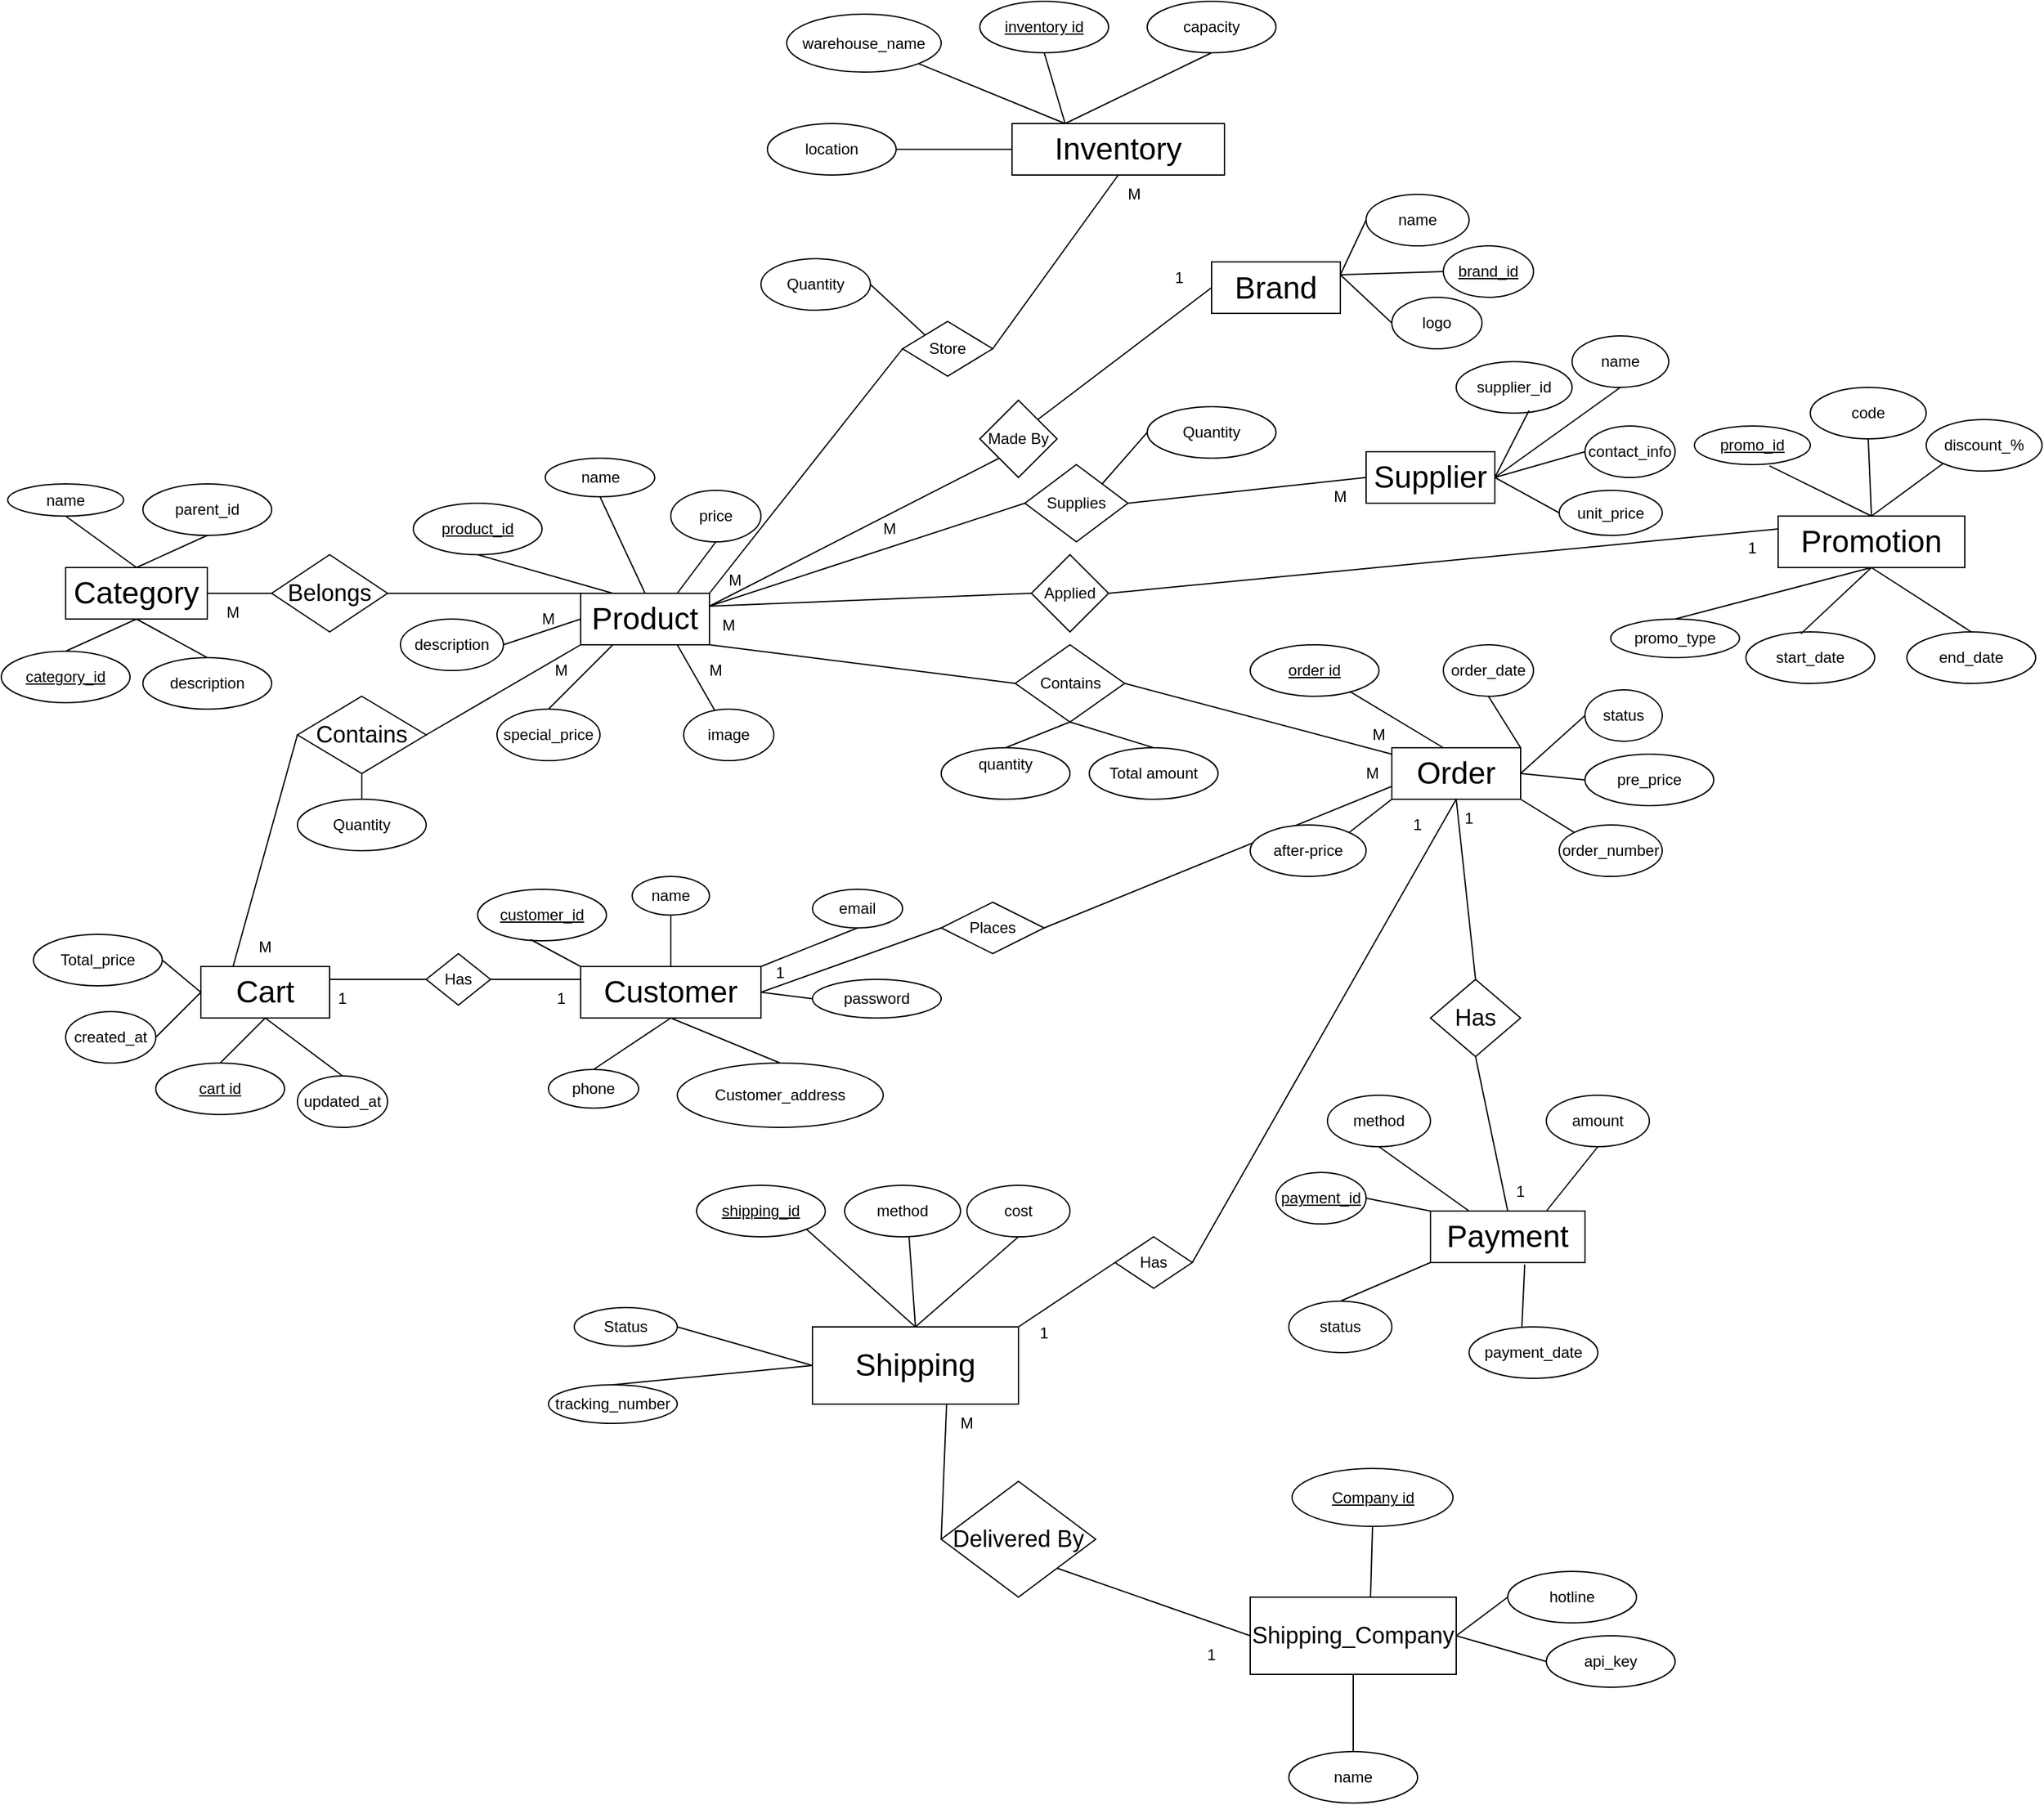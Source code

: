 <mxfile version="27.1.6">
  <diagram name="Page-1" id="9kNMtN4T_WwNihLPNDE4">
    <mxGraphModel dx="1823" dy="852" grid="1" gridSize="10" guides="1" tooltips="1" connect="1" arrows="1" fold="1" page="1" pageScale="1" pageWidth="850" pageHeight="1100" math="0" shadow="0">
      <root>
        <mxCell id="0" />
        <mxCell id="1" parent="0" />
        <mxCell id="RbLl8908BFiJwKNtAFnd-1" value="&lt;font style=&quot;font-size: 24px;&quot;&gt;Category&lt;/font&gt;" style="whiteSpace=wrap;html=1;align=center;" parent="1" vertex="1">
          <mxGeometry x="410" y="460" width="110" height="40" as="geometry" />
        </mxCell>
        <mxCell id="RbLl8908BFiJwKNtAFnd-2" value="&lt;font style=&quot;font-size: 24px;&quot;&gt;Cart&lt;/font&gt;" style="whiteSpace=wrap;html=1;align=center;" parent="1" vertex="1">
          <mxGeometry x="515" y="770" width="100" height="40" as="geometry" />
        </mxCell>
        <mxCell id="RbLl8908BFiJwKNtAFnd-6" value="&lt;font style=&quot;font-size: 24px;&quot;&gt;Product&lt;/font&gt;" style="whiteSpace=wrap;html=1;align=center;" parent="1" vertex="1">
          <mxGeometry x="810" y="480" width="100" height="40" as="geometry" />
        </mxCell>
        <mxCell id="RbLl8908BFiJwKNtAFnd-7" value="&lt;font style=&quot;font-size: 24px;&quot;&gt;Customer&lt;/font&gt;" style="whiteSpace=wrap;html=1;align=center;" parent="1" vertex="1">
          <mxGeometry x="810" y="770" width="140" height="40" as="geometry" />
        </mxCell>
        <mxCell id="RbLl8908BFiJwKNtAFnd-9" value="&lt;font style=&quot;font-size: 24px;&quot;&gt;Shipping&lt;/font&gt;" style="whiteSpace=wrap;html=1;align=center;" parent="1" vertex="1">
          <mxGeometry x="990" y="1050" width="160" height="60" as="geometry" />
        </mxCell>
        <mxCell id="RbLl8908BFiJwKNtAFnd-10" value="Status" style="ellipse;whiteSpace=wrap;html=1;align=center;" parent="1" vertex="1">
          <mxGeometry x="805" y="1035" width="80" height="30" as="geometry" />
        </mxCell>
        <mxCell id="RbLl8908BFiJwKNtAFnd-12" value="" style="endArrow=none;html=1;rounded=0;entryX=0;entryY=0.5;entryDx=0;entryDy=0;exitX=1;exitY=0.5;exitDx=0;exitDy=0;" parent="1" source="RbLl8908BFiJwKNtAFnd-10" target="RbLl8908BFiJwKNtAFnd-9" edge="1">
          <mxGeometry relative="1" as="geometry">
            <mxPoint x="830" y="1125" as="sourcePoint" />
            <mxPoint x="990" y="1125" as="targetPoint" />
          </mxGeometry>
        </mxCell>
        <mxCell id="RbLl8908BFiJwKNtAFnd-13" value="tracking_number" style="ellipse;whiteSpace=wrap;html=1;align=center;" parent="1" vertex="1">
          <mxGeometry x="785" y="1095" width="100" height="30" as="geometry" />
        </mxCell>
        <mxCell id="RbLl8908BFiJwKNtAFnd-14" value="" style="endArrow=none;html=1;rounded=0;exitX=0;exitY=0.5;exitDx=0;exitDy=0;entryX=0.5;entryY=0;entryDx=0;entryDy=0;" parent="1" source="RbLl8908BFiJwKNtAFnd-9" target="RbLl8908BFiJwKNtAFnd-13" edge="1">
          <mxGeometry relative="1" as="geometry">
            <mxPoint x="830" y="1125" as="sourcePoint" />
            <mxPoint x="990" y="1125" as="targetPoint" />
          </mxGeometry>
        </mxCell>
        <mxCell id="RbLl8908BFiJwKNtAFnd-17" value="shipping_id" style="ellipse;whiteSpace=wrap;html=1;align=center;fontStyle=4;" parent="1" vertex="1">
          <mxGeometry x="900" y="940" width="100" height="40" as="geometry" />
        </mxCell>
        <mxCell id="RbLl8908BFiJwKNtAFnd-18" value="" style="endArrow=none;html=1;rounded=0;entryX=0.5;entryY=0;entryDx=0;entryDy=0;exitX=1;exitY=1;exitDx=0;exitDy=0;" parent="1" source="RbLl8908BFiJwKNtAFnd-17" target="RbLl8908BFiJwKNtAFnd-9" edge="1">
          <mxGeometry relative="1" as="geometry">
            <mxPoint x="830" y="1125" as="sourcePoint" />
            <mxPoint x="990" y="1125" as="targetPoint" />
          </mxGeometry>
        </mxCell>
        <mxCell id="RbLl8908BFiJwKNtAFnd-19" value="method" style="ellipse;whiteSpace=wrap;html=1;align=center;" parent="1" vertex="1">
          <mxGeometry x="1015" y="940" width="90" height="40" as="geometry" />
        </mxCell>
        <mxCell id="RbLl8908BFiJwKNtAFnd-20" value="" style="endArrow=none;html=1;rounded=0;exitX=0.556;exitY=1;exitDx=0;exitDy=0;entryX=0.5;entryY=0;entryDx=0;entryDy=0;exitPerimeter=0;" parent="1" source="RbLl8908BFiJwKNtAFnd-19" target="RbLl8908BFiJwKNtAFnd-9" edge="1">
          <mxGeometry relative="1" as="geometry">
            <mxPoint x="830" y="1145" as="sourcePoint" />
            <mxPoint x="990" y="1145" as="targetPoint" />
          </mxGeometry>
        </mxCell>
        <mxCell id="RbLl8908BFiJwKNtAFnd-22" value="cost" style="ellipse;whiteSpace=wrap;html=1;align=center;" parent="1" vertex="1">
          <mxGeometry x="1110" y="940" width="80" height="40" as="geometry" />
        </mxCell>
        <mxCell id="RbLl8908BFiJwKNtAFnd-23" value="" style="endArrow=none;html=1;rounded=0;entryX=0.5;entryY=1;entryDx=0;entryDy=0;exitX=0.5;exitY=0;exitDx=0;exitDy=0;" parent="1" source="RbLl8908BFiJwKNtAFnd-9" target="RbLl8908BFiJwKNtAFnd-22" edge="1">
          <mxGeometry relative="1" as="geometry">
            <mxPoint x="940" y="1145" as="sourcePoint" />
            <mxPoint x="1100" y="1145" as="targetPoint" />
          </mxGeometry>
        </mxCell>
        <mxCell id="RbLl8908BFiJwKNtAFnd-32" value="customer_id" style="ellipse;whiteSpace=wrap;html=1;align=center;fontStyle=4;" parent="1" vertex="1">
          <mxGeometry x="730" y="710" width="100" height="40" as="geometry" />
        </mxCell>
        <mxCell id="RbLl8908BFiJwKNtAFnd-33" value="" style="endArrow=none;html=1;rounded=0;entryX=0;entryY=0;entryDx=0;entryDy=0;exitX=0.41;exitY=0.975;exitDx=0;exitDy=0;exitPerimeter=0;" parent="1" source="RbLl8908BFiJwKNtAFnd-32" target="RbLl8908BFiJwKNtAFnd-7" edge="1">
          <mxGeometry relative="1" as="geometry">
            <mxPoint x="800" y="740" as="sourcePoint" />
            <mxPoint x="940" y="770" as="targetPoint" />
          </mxGeometry>
        </mxCell>
        <mxCell id="RbLl8908BFiJwKNtAFnd-34" value="name" style="ellipse;whiteSpace=wrap;html=1;align=center;" parent="1" vertex="1">
          <mxGeometry x="850" y="700" width="60" height="30" as="geometry" />
        </mxCell>
        <mxCell id="RbLl8908BFiJwKNtAFnd-35" value="" style="endArrow=none;html=1;rounded=0;exitX=0.5;exitY=1;exitDx=0;exitDy=0;entryX=0.5;entryY=0;entryDx=0;entryDy=0;" parent="1" source="RbLl8908BFiJwKNtAFnd-34" target="RbLl8908BFiJwKNtAFnd-7" edge="1">
          <mxGeometry relative="1" as="geometry">
            <mxPoint x="780" y="770" as="sourcePoint" />
            <mxPoint x="940" y="770" as="targetPoint" />
          </mxGeometry>
        </mxCell>
        <mxCell id="RbLl8908BFiJwKNtAFnd-36" value="email" style="ellipse;whiteSpace=wrap;html=1;align=center;" parent="1" vertex="1">
          <mxGeometry x="990" y="710" width="70" height="30" as="geometry" />
        </mxCell>
        <mxCell id="RbLl8908BFiJwKNtAFnd-37" value="" style="endArrow=none;html=1;rounded=0;exitX=0.5;exitY=1;exitDx=0;exitDy=0;entryX=1;entryY=0;entryDx=0;entryDy=0;" parent="1" source="RbLl8908BFiJwKNtAFnd-36" target="RbLl8908BFiJwKNtAFnd-7" edge="1">
          <mxGeometry relative="1" as="geometry">
            <mxPoint x="780" y="770" as="sourcePoint" />
            <mxPoint x="940" y="770" as="targetPoint" />
          </mxGeometry>
        </mxCell>
        <mxCell id="RbLl8908BFiJwKNtAFnd-38" value="Customer_address" style="ellipse;whiteSpace=wrap;html=1;align=center;" parent="1" vertex="1">
          <mxGeometry x="885" y="845" width="160" height="50" as="geometry" />
        </mxCell>
        <mxCell id="RbLl8908BFiJwKNtAFnd-39" value="" style="endArrow=none;html=1;rounded=0;exitX=0.5;exitY=0;exitDx=0;exitDy=0;entryX=0.5;entryY=1;entryDx=0;entryDy=0;" parent="1" source="RbLl8908BFiJwKNtAFnd-38" target="RbLl8908BFiJwKNtAFnd-7" edge="1">
          <mxGeometry relative="1" as="geometry">
            <mxPoint x="780" y="770" as="sourcePoint" />
            <mxPoint x="940" y="770" as="targetPoint" />
          </mxGeometry>
        </mxCell>
        <mxCell id="RbLl8908BFiJwKNtAFnd-40" value="phone" style="ellipse;whiteSpace=wrap;html=1;align=center;" parent="1" vertex="1">
          <mxGeometry x="785" y="850" width="70" height="30" as="geometry" />
        </mxCell>
        <mxCell id="RbLl8908BFiJwKNtAFnd-41" value="" style="endArrow=none;html=1;rounded=0;exitX=0.5;exitY=0;exitDx=0;exitDy=0;entryX=0.5;entryY=1;entryDx=0;entryDy=0;" parent="1" source="RbLl8908BFiJwKNtAFnd-40" target="RbLl8908BFiJwKNtAFnd-7" edge="1">
          <mxGeometry relative="1" as="geometry">
            <mxPoint x="780" y="770" as="sourcePoint" />
            <mxPoint x="940" y="770" as="targetPoint" />
          </mxGeometry>
        </mxCell>
        <mxCell id="RbLl8908BFiJwKNtAFnd-49" value="special_price" style="ellipse;whiteSpace=wrap;html=1;align=center;" parent="1" vertex="1">
          <mxGeometry x="745" y="570" width="80" height="40" as="geometry" />
        </mxCell>
        <mxCell id="RbLl8908BFiJwKNtAFnd-50" value="" style="endArrow=none;html=1;rounded=0;exitX=0.5;exitY=0;exitDx=0;exitDy=0;entryX=0.25;entryY=1;entryDx=0;entryDy=0;" parent="1" source="RbLl8908BFiJwKNtAFnd-49" target="RbLl8908BFiJwKNtAFnd-6" edge="1">
          <mxGeometry relative="1" as="geometry">
            <mxPoint x="780" y="570" as="sourcePoint" />
            <mxPoint x="940" y="570" as="targetPoint" />
          </mxGeometry>
        </mxCell>
        <mxCell id="RbLl8908BFiJwKNtAFnd-51" value="image" style="ellipse;whiteSpace=wrap;html=1;align=center;" parent="1" vertex="1">
          <mxGeometry x="890" y="570" width="70" height="40" as="geometry" />
        </mxCell>
        <mxCell id="RbLl8908BFiJwKNtAFnd-52" value="" style="endArrow=none;html=1;rounded=0;exitX=0.75;exitY=1;exitDx=0;exitDy=0;" parent="1" source="RbLl8908BFiJwKNtAFnd-6" target="RbLl8908BFiJwKNtAFnd-51" edge="1">
          <mxGeometry relative="1" as="geometry">
            <mxPoint x="780" y="570" as="sourcePoint" />
            <mxPoint x="940" y="570" as="targetPoint" />
          </mxGeometry>
        </mxCell>
        <mxCell id="RbLl8908BFiJwKNtAFnd-53" value="description" style="ellipse;whiteSpace=wrap;html=1;align=center;" parent="1" vertex="1">
          <mxGeometry x="670" y="500" width="80" height="40" as="geometry" />
        </mxCell>
        <mxCell id="RbLl8908BFiJwKNtAFnd-54" value="" style="endArrow=none;html=1;rounded=0;exitX=1;exitY=0.5;exitDx=0;exitDy=0;entryX=0;entryY=0.5;entryDx=0;entryDy=0;" parent="1" source="RbLl8908BFiJwKNtAFnd-53" target="RbLl8908BFiJwKNtAFnd-6" edge="1">
          <mxGeometry relative="1" as="geometry">
            <mxPoint x="780" y="570" as="sourcePoint" />
            <mxPoint x="940" y="570" as="targetPoint" />
          </mxGeometry>
        </mxCell>
        <mxCell id="RbLl8908BFiJwKNtAFnd-57" value="product_id" style="ellipse;whiteSpace=wrap;html=1;align=center;fontStyle=4;" parent="1" vertex="1">
          <mxGeometry x="680" y="410" width="100" height="40" as="geometry" />
        </mxCell>
        <mxCell id="RbLl8908BFiJwKNtAFnd-58" value="" style="endArrow=none;html=1;rounded=0;entryX=0.25;entryY=0;entryDx=0;entryDy=0;exitX=0.5;exitY=1;exitDx=0;exitDy=0;" parent="1" source="RbLl8908BFiJwKNtAFnd-57" target="RbLl8908BFiJwKNtAFnd-6" edge="1">
          <mxGeometry relative="1" as="geometry">
            <mxPoint x="780" y="570" as="sourcePoint" />
            <mxPoint x="940" y="570" as="targetPoint" />
          </mxGeometry>
        </mxCell>
        <mxCell id="RbLl8908BFiJwKNtAFnd-59" value="price" style="ellipse;whiteSpace=wrap;html=1;align=center;" parent="1" vertex="1">
          <mxGeometry x="880" y="400" width="70" height="40" as="geometry" />
        </mxCell>
        <mxCell id="RbLl8908BFiJwKNtAFnd-60" value="" style="endArrow=none;html=1;rounded=0;exitX=0.75;exitY=0;exitDx=0;exitDy=0;entryX=0.5;entryY=1;entryDx=0;entryDy=0;" parent="1" source="RbLl8908BFiJwKNtAFnd-6" target="RbLl8908BFiJwKNtAFnd-59" edge="1">
          <mxGeometry relative="1" as="geometry">
            <mxPoint x="780" y="570" as="sourcePoint" />
            <mxPoint x="940" y="570" as="targetPoint" />
          </mxGeometry>
        </mxCell>
        <mxCell id="RbLl8908BFiJwKNtAFnd-85" value="Store" style="shape=rhombus;perimeter=rhombusPerimeter;whiteSpace=wrap;html=1;align=center;" parent="1" vertex="1">
          <mxGeometry x="1060" y="268.75" width="70" height="42.5" as="geometry" />
        </mxCell>
        <mxCell id="RbLl8908BFiJwKNtAFnd-86" value="" style="endArrow=none;html=1;rounded=0;entryX=0.5;entryY=1;entryDx=0;entryDy=0;exitX=1;exitY=0.5;exitDx=0;exitDy=0;" parent="1" source="RbLl8908BFiJwKNtAFnd-85" target="NNnK1SpHIMAbji5Iqz1u-3" edge="1">
          <mxGeometry relative="1" as="geometry">
            <mxPoint x="1060" y="270" as="sourcePoint" />
            <mxPoint x="1270" y="100" as="targetPoint" />
          </mxGeometry>
        </mxCell>
        <mxCell id="RbLl8908BFiJwKNtAFnd-87" value="" style="endArrow=none;html=1;rounded=0;entryX=0;entryY=0.5;entryDx=0;entryDy=0;exitX=1;exitY=0;exitDx=0;exitDy=0;" parent="1" source="RbLl8908BFiJwKNtAFnd-6" target="RbLl8908BFiJwKNtAFnd-85" edge="1">
          <mxGeometry relative="1" as="geometry">
            <mxPoint x="920" y="270" as="sourcePoint" />
            <mxPoint x="1080" y="270" as="targetPoint" />
          </mxGeometry>
        </mxCell>
        <mxCell id="RbLl8908BFiJwKNtAFnd-91" value="&lt;font style=&quot;font-size: 24px;&quot;&gt;Brand&lt;/font&gt;" style="whiteSpace=wrap;html=1;align=center;" parent="1" vertex="1">
          <mxGeometry x="1300" y="222.5" width="100" height="40" as="geometry" />
        </mxCell>
        <mxCell id="RbLl8908BFiJwKNtAFnd-92" value="logo" style="ellipse;whiteSpace=wrap;html=1;align=center;" parent="1" vertex="1">
          <mxGeometry x="1440" y="250" width="70" height="40" as="geometry" />
        </mxCell>
        <mxCell id="RbLl8908BFiJwKNtAFnd-93" value="" style="endArrow=none;html=1;rounded=0;entryX=0;entryY=0.5;entryDx=0;entryDy=0;exitX=1;exitY=0.25;exitDx=0;exitDy=0;" parent="1" source="RbLl8908BFiJwKNtAFnd-91" target="RbLl8908BFiJwKNtAFnd-92" edge="1">
          <mxGeometry relative="1" as="geometry">
            <mxPoint x="1760" y="125" as="sourcePoint" />
            <mxPoint x="1820" y="195" as="targetPoint" />
          </mxGeometry>
        </mxCell>
        <mxCell id="RbLl8908BFiJwKNtAFnd-94" value="name" style="ellipse;whiteSpace=wrap;html=1;align=center;" parent="1" vertex="1">
          <mxGeometry x="1420" y="170" width="80" height="40" as="geometry" />
        </mxCell>
        <mxCell id="RbLl8908BFiJwKNtAFnd-95" value="" style="endArrow=none;html=1;rounded=0;exitX=0;exitY=0.5;exitDx=0;exitDy=0;entryX=1;entryY=0.25;entryDx=0;entryDy=0;" parent="1" source="RbLl8908BFiJwKNtAFnd-94" target="RbLl8908BFiJwKNtAFnd-91" edge="1">
          <mxGeometry relative="1" as="geometry">
            <mxPoint x="1660" y="195" as="sourcePoint" />
            <mxPoint x="1820" y="195" as="targetPoint" />
          </mxGeometry>
        </mxCell>
        <mxCell id="RbLl8908BFiJwKNtAFnd-96" value="brand_id" style="ellipse;whiteSpace=wrap;html=1;align=center;fontStyle=4;" parent="1" vertex="1">
          <mxGeometry x="1480" y="210" width="70" height="40" as="geometry" />
        </mxCell>
        <mxCell id="RbLl8908BFiJwKNtAFnd-97" value="" style="endArrow=none;html=1;rounded=0;exitX=0;exitY=0.5;exitDx=0;exitDy=0;entryX=1;entryY=0.25;entryDx=0;entryDy=0;" parent="1" source="RbLl8908BFiJwKNtAFnd-96" target="RbLl8908BFiJwKNtAFnd-91" edge="1">
          <mxGeometry relative="1" as="geometry">
            <mxPoint x="1660" y="195" as="sourcePoint" />
            <mxPoint x="1820" y="195" as="targetPoint" />
          </mxGeometry>
        </mxCell>
        <mxCell id="RbLl8908BFiJwKNtAFnd-101" value="unit_price" style="ellipse;whiteSpace=wrap;html=1;align=center;" parent="1" vertex="1">
          <mxGeometry x="1570" y="400" width="80" height="35" as="geometry" />
        </mxCell>
        <mxCell id="RbLl8908BFiJwKNtAFnd-102" value="" style="endArrow=none;html=1;rounded=0;entryX=1;entryY=0.5;entryDx=0;entryDy=0;exitX=0;exitY=0.5;exitDx=0;exitDy=0;" parent="1" source="RbLl8908BFiJwKNtAFnd-101" target="RbLl8908BFiJwKNtAFnd-135" edge="1">
          <mxGeometry relative="1" as="geometry">
            <mxPoint x="1630" y="170" as="sourcePoint" />
            <mxPoint x="1790" y="170" as="targetPoint" />
          </mxGeometry>
        </mxCell>
        <mxCell id="RbLl8908BFiJwKNtAFnd-105" value="Applied" style="shape=rhombus;perimeter=rhombusPerimeter;whiteSpace=wrap;html=1;align=center;" parent="1" vertex="1">
          <mxGeometry x="1160" y="450" width="60" height="60" as="geometry" />
        </mxCell>
        <mxCell id="RbLl8908BFiJwKNtAFnd-106" value="" style="endArrow=none;html=1;rounded=0;exitX=1;exitY=0.5;exitDx=0;exitDy=0;entryX=0;entryY=0.25;entryDx=0;entryDy=0;" parent="1" source="RbLl8908BFiJwKNtAFnd-105" target="RbLl8908BFiJwKNtAFnd-194" edge="1">
          <mxGeometry relative="1" as="geometry">
            <mxPoint x="1630" y="170" as="sourcePoint" />
            <mxPoint x="1790" y="170" as="targetPoint" />
          </mxGeometry>
        </mxCell>
        <mxCell id="RbLl8908BFiJwKNtAFnd-107" value="" style="endArrow=none;html=1;rounded=0;entryX=0;entryY=0.5;entryDx=0;entryDy=0;exitX=1;exitY=0.25;exitDx=0;exitDy=0;" parent="1" source="RbLl8908BFiJwKNtAFnd-6" target="RbLl8908BFiJwKNtAFnd-105" edge="1">
          <mxGeometry relative="1" as="geometry">
            <mxPoint x="1300" y="470" as="sourcePoint" />
            <mxPoint x="1460" y="470" as="targetPoint" />
          </mxGeometry>
        </mxCell>
        <mxCell id="RbLl8908BFiJwKNtAFnd-108" value="Made By" style="shape=rhombus;perimeter=rhombusPerimeter;whiteSpace=wrap;html=1;align=center;" parent="1" vertex="1">
          <mxGeometry x="1120" y="330" width="60" height="60" as="geometry" />
        </mxCell>
        <mxCell id="RbLl8908BFiJwKNtAFnd-110" value="&lt;font style=&quot;font-size: 24px;&quot;&gt;Order&lt;/font&gt;" style="whiteSpace=wrap;html=1;align=center;" parent="1" vertex="1">
          <mxGeometry x="1440" y="600" width="100" height="40" as="geometry" />
        </mxCell>
        <mxCell id="RbLl8908BFiJwKNtAFnd-115" value="&lt;font style=&quot;font-size: 24px;&quot;&gt;Payment&lt;/font&gt;" style="whiteSpace=wrap;html=1;align=center;" parent="1" vertex="1">
          <mxGeometry x="1470" y="960" width="120" height="40" as="geometry" />
        </mxCell>
        <mxCell id="RbLl8908BFiJwKNtAFnd-116" value="&lt;font style=&quot;font-size: 18px;&quot;&gt;Has&lt;/font&gt;" style="shape=rhombus;perimeter=rhombusPerimeter;whiteSpace=wrap;html=1;align=center;" parent="1" vertex="1">
          <mxGeometry x="1470" y="780" width="70" height="60" as="geometry" />
        </mxCell>
        <mxCell id="RbLl8908BFiJwKNtAFnd-117" value="" style="endArrow=none;html=1;rounded=0;exitX=0.5;exitY=1;exitDx=0;exitDy=0;entryX=0.5;entryY=0;entryDx=0;entryDy=0;" parent="1" source="RbLl8908BFiJwKNtAFnd-110" target="RbLl8908BFiJwKNtAFnd-116" edge="1">
          <mxGeometry relative="1" as="geometry">
            <mxPoint x="1590" y="770" as="sourcePoint" />
            <mxPoint x="1750" y="770" as="targetPoint" />
          </mxGeometry>
        </mxCell>
        <mxCell id="RbLl8908BFiJwKNtAFnd-118" value="" style="endArrow=none;html=1;rounded=0;entryX=0.5;entryY=0;entryDx=0;entryDy=0;exitX=0.5;exitY=1;exitDx=0;exitDy=0;" parent="1" source="RbLl8908BFiJwKNtAFnd-116" target="RbLl8908BFiJwKNtAFnd-115" edge="1">
          <mxGeometry relative="1" as="geometry">
            <mxPoint x="1715.0" y="880.0" as="sourcePoint" />
            <mxPoint x="1755" y="860" as="targetPoint" />
          </mxGeometry>
        </mxCell>
        <mxCell id="RbLl8908BFiJwKNtAFnd-119" value="payment_id" style="ellipse;whiteSpace=wrap;html=1;align=center;fontStyle=4;" parent="1" vertex="1">
          <mxGeometry x="1350" y="930" width="70" height="40" as="geometry" />
        </mxCell>
        <mxCell id="RbLl8908BFiJwKNtAFnd-120" value="" style="endArrow=none;html=1;rounded=0;exitX=1;exitY=0.5;exitDx=0;exitDy=0;entryX=0;entryY=0;entryDx=0;entryDy=0;" parent="1" source="RbLl8908BFiJwKNtAFnd-119" target="RbLl8908BFiJwKNtAFnd-115" edge="1">
          <mxGeometry relative="1" as="geometry">
            <mxPoint x="1400" y="810" as="sourcePoint" />
            <mxPoint x="1560" y="810" as="targetPoint" />
          </mxGeometry>
        </mxCell>
        <mxCell id="RbLl8908BFiJwKNtAFnd-121" value="method" style="ellipse;whiteSpace=wrap;html=1;align=center;" parent="1" vertex="1">
          <mxGeometry x="1390" y="870" width="80" height="40" as="geometry" />
        </mxCell>
        <mxCell id="RbLl8908BFiJwKNtAFnd-122" value="" style="endArrow=none;html=1;rounded=0;entryX=0.25;entryY=0;entryDx=0;entryDy=0;exitX=0.5;exitY=1;exitDx=0;exitDy=0;" parent="1" source="RbLl8908BFiJwKNtAFnd-121" target="RbLl8908BFiJwKNtAFnd-115" edge="1">
          <mxGeometry relative="1" as="geometry">
            <mxPoint x="1400" y="810" as="sourcePoint" />
            <mxPoint x="1560" y="810" as="targetPoint" />
          </mxGeometry>
        </mxCell>
        <mxCell id="RbLl8908BFiJwKNtAFnd-123" value="amount" style="ellipse;whiteSpace=wrap;html=1;align=center;" parent="1" vertex="1">
          <mxGeometry x="1560" y="870" width="80" height="40" as="geometry" />
        </mxCell>
        <mxCell id="RbLl8908BFiJwKNtAFnd-124" value="" style="endArrow=none;html=1;rounded=0;entryX=0.5;entryY=1;entryDx=0;entryDy=0;exitX=0.75;exitY=0;exitDx=0;exitDy=0;" parent="1" source="RbLl8908BFiJwKNtAFnd-115" target="RbLl8908BFiJwKNtAFnd-123" edge="1">
          <mxGeometry relative="1" as="geometry">
            <mxPoint x="1400" y="810" as="sourcePoint" />
            <mxPoint x="1560" y="810" as="targetPoint" />
          </mxGeometry>
        </mxCell>
        <mxCell id="RbLl8908BFiJwKNtAFnd-125" value="status" style="ellipse;whiteSpace=wrap;html=1;align=center;" parent="1" vertex="1">
          <mxGeometry x="1360" y="1030" width="80" height="40" as="geometry" />
        </mxCell>
        <mxCell id="RbLl8908BFiJwKNtAFnd-126" value="" style="endArrow=none;html=1;rounded=0;entryX=0;entryY=1;entryDx=0;entryDy=0;exitX=0.5;exitY=0;exitDx=0;exitDy=0;" parent="1" source="RbLl8908BFiJwKNtAFnd-125" target="RbLl8908BFiJwKNtAFnd-115" edge="1">
          <mxGeometry relative="1" as="geometry">
            <mxPoint x="1400" y="1010" as="sourcePoint" />
            <mxPoint x="1560" y="1010" as="targetPoint" />
          </mxGeometry>
        </mxCell>
        <mxCell id="RbLl8908BFiJwKNtAFnd-127" value="payment_date" style="ellipse;whiteSpace=wrap;html=1;align=center;" parent="1" vertex="1">
          <mxGeometry x="1500" y="1050" width="100" height="40" as="geometry" />
        </mxCell>
        <mxCell id="RbLl8908BFiJwKNtAFnd-128" value="" style="endArrow=none;html=1;rounded=0;entryX=0.41;entryY=0;entryDx=0;entryDy=0;entryPerimeter=0;exitX=0.61;exitY=1.038;exitDx=0;exitDy=0;exitPerimeter=0;" parent="1" source="RbLl8908BFiJwKNtAFnd-115" target="RbLl8908BFiJwKNtAFnd-127" edge="1">
          <mxGeometry relative="1" as="geometry">
            <mxPoint x="1400" y="1010" as="sourcePoint" />
            <mxPoint x="1560" y="1010" as="targetPoint" />
          </mxGeometry>
        </mxCell>
        <mxCell id="RbLl8908BFiJwKNtAFnd-129" value="Has" style="shape=rhombus;perimeter=rhombusPerimeter;whiteSpace=wrap;html=1;align=center;" parent="1" vertex="1">
          <mxGeometry x="1225" y="980" width="60" height="40" as="geometry" />
        </mxCell>
        <mxCell id="RbLl8908BFiJwKNtAFnd-130" value="" style="endArrow=none;html=1;rounded=0;entryX=0;entryY=0.5;entryDx=0;entryDy=0;exitX=1;exitY=0;exitDx=0;exitDy=0;" parent="1" source="RbLl8908BFiJwKNtAFnd-9" target="RbLl8908BFiJwKNtAFnd-129" edge="1">
          <mxGeometry relative="1" as="geometry">
            <mxPoint x="940" y="1280" as="sourcePoint" />
            <mxPoint x="1220" y="1270" as="targetPoint" />
          </mxGeometry>
        </mxCell>
        <mxCell id="RbLl8908BFiJwKNtAFnd-131" value="" style="endArrow=none;html=1;rounded=0;entryX=0.5;entryY=1;entryDx=0;entryDy=0;exitX=1;exitY=0.5;exitDx=0;exitDy=0;" parent="1" source="RbLl8908BFiJwKNtAFnd-129" target="RbLl8908BFiJwKNtAFnd-110" edge="1">
          <mxGeometry relative="1" as="geometry">
            <mxPoint x="1580" y="670" as="sourcePoint" />
            <mxPoint x="1740" y="670" as="targetPoint" />
          </mxGeometry>
        </mxCell>
        <mxCell id="RbLl8908BFiJwKNtAFnd-132" value="Places" style="shape=rhombus;perimeter=rhombusPerimeter;whiteSpace=wrap;html=1;align=center;" parent="1" vertex="1">
          <mxGeometry x="1090" y="720" width="80" height="40" as="geometry" />
        </mxCell>
        <mxCell id="RbLl8908BFiJwKNtAFnd-133" value="" style="endArrow=none;html=1;rounded=0;exitX=1;exitY=0.5;exitDx=0;exitDy=0;entryX=0;entryY=0.5;entryDx=0;entryDy=0;" parent="1" source="RbLl8908BFiJwKNtAFnd-7" target="RbLl8908BFiJwKNtAFnd-132" edge="1">
          <mxGeometry relative="1" as="geometry">
            <mxPoint x="920" y="970" as="sourcePoint" />
            <mxPoint x="1080" y="970" as="targetPoint" />
          </mxGeometry>
        </mxCell>
        <mxCell id="RbLl8908BFiJwKNtAFnd-134" value="" style="endArrow=none;html=1;rounded=0;exitX=1;exitY=0.5;exitDx=0;exitDy=0;entryX=0;entryY=0.75;entryDx=0;entryDy=0;" parent="1" source="RbLl8908BFiJwKNtAFnd-132" target="RbLl8908BFiJwKNtAFnd-110" edge="1">
          <mxGeometry relative="1" as="geometry">
            <mxPoint x="1230" y="870" as="sourcePoint" />
            <mxPoint x="1390" y="870" as="targetPoint" />
          </mxGeometry>
        </mxCell>
        <mxCell id="RbLl8908BFiJwKNtAFnd-135" value="&lt;font style=&quot;font-size: 24px;&quot;&gt;Supplier&lt;/font&gt;" style="whiteSpace=wrap;html=1;align=center;" parent="1" vertex="1">
          <mxGeometry x="1420" y="370" width="100" height="40" as="geometry" />
        </mxCell>
        <mxCell id="RbLl8908BFiJwKNtAFnd-136" value="category_id" style="ellipse;whiteSpace=wrap;html=1;align=center;fontStyle=4;" parent="1" vertex="1">
          <mxGeometry x="360" y="525" width="100" height="40" as="geometry" />
        </mxCell>
        <mxCell id="RbLl8908BFiJwKNtAFnd-137" value="name" style="ellipse;whiteSpace=wrap;html=1;align=center;" parent="1" vertex="1">
          <mxGeometry x="365" y="395" width="90" height="25" as="geometry" />
        </mxCell>
        <mxCell id="RbLl8908BFiJwKNtAFnd-138" value="parent_id" style="ellipse;whiteSpace=wrap;html=1;align=center;" parent="1" vertex="1">
          <mxGeometry x="470" y="395" width="100" height="40" as="geometry" />
        </mxCell>
        <mxCell id="RbLl8908BFiJwKNtAFnd-139" value="" style="endArrow=none;html=1;rounded=0;entryX=0.5;entryY=1;entryDx=0;entryDy=0;exitX=0.5;exitY=0;exitDx=0;exitDy=0;" parent="1" source="RbLl8908BFiJwKNtAFnd-136" target="RbLl8908BFiJwKNtAFnd-1" edge="1">
          <mxGeometry relative="1" as="geometry">
            <mxPoint x="190" y="330" as="sourcePoint" />
            <mxPoint x="350" y="330" as="targetPoint" />
          </mxGeometry>
        </mxCell>
        <mxCell id="RbLl8908BFiJwKNtAFnd-140" value="" style="endArrow=none;html=1;rounded=0;exitX=0.5;exitY=1;exitDx=0;exitDy=0;entryX=0.5;entryY=0;entryDx=0;entryDy=0;" parent="1" source="RbLl8908BFiJwKNtAFnd-137" target="RbLl8908BFiJwKNtAFnd-1" edge="1">
          <mxGeometry relative="1" as="geometry">
            <mxPoint x="190" y="330" as="sourcePoint" />
            <mxPoint x="350" y="330" as="targetPoint" />
          </mxGeometry>
        </mxCell>
        <mxCell id="RbLl8908BFiJwKNtAFnd-141" value="" style="endArrow=none;html=1;rounded=0;exitX=0.5;exitY=1;exitDx=0;exitDy=0;entryX=0.5;entryY=0;entryDx=0;entryDy=0;" parent="1" source="RbLl8908BFiJwKNtAFnd-138" target="RbLl8908BFiJwKNtAFnd-1" edge="1">
          <mxGeometry relative="1" as="geometry">
            <mxPoint x="190" y="330" as="sourcePoint" />
            <mxPoint x="210" y="460" as="targetPoint" />
          </mxGeometry>
        </mxCell>
        <mxCell id="RbLl8908BFiJwKNtAFnd-142" value="description" style="ellipse;whiteSpace=wrap;html=1;align=center;" parent="1" vertex="1">
          <mxGeometry x="470" y="530" width="100" height="40" as="geometry" />
        </mxCell>
        <mxCell id="RbLl8908BFiJwKNtAFnd-143" value="" style="endArrow=none;html=1;rounded=0;exitX=0.5;exitY=1;exitDx=0;exitDy=0;entryX=0.5;entryY=0;entryDx=0;entryDy=0;" parent="1" source="RbLl8908BFiJwKNtAFnd-1" target="RbLl8908BFiJwKNtAFnd-142" edge="1">
          <mxGeometry relative="1" as="geometry">
            <mxPoint x="220" y="500" as="sourcePoint" />
            <mxPoint x="380" y="500" as="targetPoint" />
          </mxGeometry>
        </mxCell>
        <mxCell id="RbLl8908BFiJwKNtAFnd-153" value="cart id" style="ellipse;whiteSpace=wrap;html=1;align=center;fontStyle=4;" parent="1" vertex="1">
          <mxGeometry x="480" y="845" width="100" height="40" as="geometry" />
        </mxCell>
        <mxCell id="RbLl8908BFiJwKNtAFnd-154" value="" style="endArrow=none;html=1;rounded=0;exitX=0.5;exitY=0;exitDx=0;exitDy=0;entryX=0.5;entryY=1;entryDx=0;entryDy=0;" parent="1" source="RbLl8908BFiJwKNtAFnd-153" target="RbLl8908BFiJwKNtAFnd-2" edge="1">
          <mxGeometry relative="1" as="geometry">
            <mxPoint x="385" y="465" as="sourcePoint" />
            <mxPoint x="495" y="725" as="targetPoint" />
          </mxGeometry>
        </mxCell>
        <mxCell id="RbLl8908BFiJwKNtAFnd-156" value="created_at" style="ellipse;whiteSpace=wrap;html=1;align=center;" parent="1" vertex="1">
          <mxGeometry x="410" y="805" width="70" height="40" as="geometry" />
        </mxCell>
        <mxCell id="RbLl8908BFiJwKNtAFnd-157" value="" style="endArrow=none;html=1;rounded=0;exitX=1;exitY=0.5;exitDx=0;exitDy=0;entryX=0;entryY=0.5;entryDx=0;entryDy=0;" parent="1" source="RbLl8908BFiJwKNtAFnd-156" target="RbLl8908BFiJwKNtAFnd-2" edge="1">
          <mxGeometry relative="1" as="geometry">
            <mxPoint x="385" y="465" as="sourcePoint" />
            <mxPoint x="545" y="465" as="targetPoint" />
          </mxGeometry>
        </mxCell>
        <mxCell id="RbLl8908BFiJwKNtAFnd-158" value="updated_at" style="ellipse;whiteSpace=wrap;html=1;align=center;" parent="1" vertex="1">
          <mxGeometry x="590" y="855" width="70" height="40" as="geometry" />
        </mxCell>
        <mxCell id="RbLl8908BFiJwKNtAFnd-159" value="" style="endArrow=none;html=1;rounded=0;entryX=0.5;entryY=0;entryDx=0;entryDy=0;exitX=0.5;exitY=1;exitDx=0;exitDy=0;" parent="1" source="RbLl8908BFiJwKNtAFnd-2" target="RbLl8908BFiJwKNtAFnd-158" edge="1">
          <mxGeometry relative="1" as="geometry">
            <mxPoint x="385" y="465" as="sourcePoint" />
            <mxPoint x="545" y="465" as="targetPoint" />
          </mxGeometry>
        </mxCell>
        <mxCell id="RbLl8908BFiJwKNtAFnd-173" value="Has" style="shape=rhombus;perimeter=rhombusPerimeter;whiteSpace=wrap;html=1;align=center;" parent="1" vertex="1">
          <mxGeometry x="690" y="760" width="50" height="40" as="geometry" />
        </mxCell>
        <mxCell id="RbLl8908BFiJwKNtAFnd-174" value="" style="endArrow=none;html=1;rounded=0;exitX=1;exitY=0.25;exitDx=0;exitDy=0;entryX=0;entryY=0.5;entryDx=0;entryDy=0;" parent="1" source="RbLl8908BFiJwKNtAFnd-2" target="RbLl8908BFiJwKNtAFnd-173" edge="1">
          <mxGeometry relative="1" as="geometry">
            <mxPoint x="520" y="730" as="sourcePoint" />
            <mxPoint x="680" y="730" as="targetPoint" />
          </mxGeometry>
        </mxCell>
        <mxCell id="RbLl8908BFiJwKNtAFnd-175" value="" style="endArrow=none;html=1;rounded=0;exitX=1;exitY=0.5;exitDx=0;exitDy=0;entryX=0;entryY=0.25;entryDx=0;entryDy=0;" parent="1" source="RbLl8908BFiJwKNtAFnd-173" edge="1" target="RbLl8908BFiJwKNtAFnd-7">
          <mxGeometry relative="1" as="geometry">
            <mxPoint x="520" y="730" as="sourcePoint" />
            <mxPoint x="830" y="780" as="targetPoint" />
          </mxGeometry>
        </mxCell>
        <mxCell id="RbLl8908BFiJwKNtAFnd-176" value="order id" style="ellipse;whiteSpace=wrap;html=1;align=center;fontStyle=4;" parent="1" vertex="1">
          <mxGeometry x="1330" y="520" width="100" height="40" as="geometry" />
        </mxCell>
        <mxCell id="RbLl8908BFiJwKNtAFnd-177" value="" style="endArrow=none;html=1;rounded=0;entryX=0.4;entryY=0;entryDx=0;entryDy=0;entryPerimeter=0;exitX=0.772;exitY=0.906;exitDx=0;exitDy=0;exitPerimeter=0;" parent="1" source="RbLl8908BFiJwKNtAFnd-176" target="RbLl8908BFiJwKNtAFnd-110" edge="1">
          <mxGeometry relative="1" as="geometry">
            <mxPoint x="1310" y="610" as="sourcePoint" />
            <mxPoint x="1470" y="610" as="targetPoint" />
          </mxGeometry>
        </mxCell>
        <mxCell id="RbLl8908BFiJwKNtAFnd-182" value="order_number" style="ellipse;whiteSpace=wrap;html=1;align=center;" parent="1" vertex="1">
          <mxGeometry x="1570" y="660" width="80" height="40" as="geometry" />
        </mxCell>
        <mxCell id="RbLl8908BFiJwKNtAFnd-183" value="" style="endArrow=none;html=1;rounded=0;entryX=0;entryY=0;entryDx=0;entryDy=0;exitX=1;exitY=1;exitDx=0;exitDy=0;" parent="1" source="RbLl8908BFiJwKNtAFnd-110" target="RbLl8908BFiJwKNtAFnd-182" edge="1">
          <mxGeometry relative="1" as="geometry">
            <mxPoint x="1420" y="610" as="sourcePoint" />
            <mxPoint x="1580" y="610" as="targetPoint" />
          </mxGeometry>
        </mxCell>
        <mxCell id="RbLl8908BFiJwKNtAFnd-184" value="order_date" style="ellipse;whiteSpace=wrap;html=1;align=center;" parent="1" vertex="1">
          <mxGeometry x="1480" y="520" width="70" height="40" as="geometry" />
        </mxCell>
        <mxCell id="RbLl8908BFiJwKNtAFnd-185" value="" style="endArrow=none;html=1;rounded=0;entryX=0.5;entryY=1;entryDx=0;entryDy=0;exitX=1;exitY=0;exitDx=0;exitDy=0;" parent="1" source="RbLl8908BFiJwKNtAFnd-110" target="RbLl8908BFiJwKNtAFnd-184" edge="1">
          <mxGeometry relative="1" as="geometry">
            <mxPoint x="1420" y="610" as="sourcePoint" />
            <mxPoint x="1580" y="610" as="targetPoint" />
          </mxGeometry>
        </mxCell>
        <mxCell id="RbLl8908BFiJwKNtAFnd-186" value="status" style="ellipse;whiteSpace=wrap;html=1;align=center;" parent="1" vertex="1">
          <mxGeometry x="1590" y="555" width="60" height="40" as="geometry" />
        </mxCell>
        <mxCell id="RbLl8908BFiJwKNtAFnd-187" value="" style="endArrow=none;html=1;rounded=0;entryX=0;entryY=0.5;entryDx=0;entryDy=0;exitX=1;exitY=0.5;exitDx=0;exitDy=0;" parent="1" source="RbLl8908BFiJwKNtAFnd-110" target="RbLl8908BFiJwKNtAFnd-186" edge="1">
          <mxGeometry relative="1" as="geometry">
            <mxPoint x="1420" y="510" as="sourcePoint" />
            <mxPoint x="1580" y="510" as="targetPoint" />
          </mxGeometry>
        </mxCell>
        <mxCell id="RbLl8908BFiJwKNtAFnd-188" value="supplier_id" style="ellipse;whiteSpace=wrap;html=1;align=center;" parent="1" vertex="1">
          <mxGeometry x="1490" y="300" width="90" height="40" as="geometry" />
        </mxCell>
        <mxCell id="RbLl8908BFiJwKNtAFnd-189" value="" style="endArrow=none;html=1;rounded=0;exitX=0.628;exitY=0.95;exitDx=0;exitDy=0;exitPerimeter=0;entryX=1;entryY=0.5;entryDx=0;entryDy=0;" parent="1" source="RbLl8908BFiJwKNtAFnd-188" target="RbLl8908BFiJwKNtAFnd-135" edge="1">
          <mxGeometry relative="1" as="geometry">
            <mxPoint x="1970" y="330" as="sourcePoint" />
            <mxPoint x="2130" y="330" as="targetPoint" />
          </mxGeometry>
        </mxCell>
        <mxCell id="RbLl8908BFiJwKNtAFnd-190" value="name" style="ellipse;whiteSpace=wrap;html=1;align=center;" parent="1" vertex="1">
          <mxGeometry x="1580" y="280" width="75" height="40" as="geometry" />
        </mxCell>
        <mxCell id="RbLl8908BFiJwKNtAFnd-191" value="" style="endArrow=none;html=1;rounded=0;exitX=0.5;exitY=1;exitDx=0;exitDy=0;entryX=1;entryY=0.5;entryDx=0;entryDy=0;" parent="1" source="RbLl8908BFiJwKNtAFnd-190" target="RbLl8908BFiJwKNtAFnd-135" edge="1">
          <mxGeometry relative="1" as="geometry">
            <mxPoint x="1970" y="330" as="sourcePoint" />
            <mxPoint x="2130" y="330" as="targetPoint" />
          </mxGeometry>
        </mxCell>
        <mxCell id="RbLl8908BFiJwKNtAFnd-192" value="contact_info" style="ellipse;whiteSpace=wrap;html=1;align=center;" parent="1" vertex="1">
          <mxGeometry x="1590" y="350" width="70" height="40" as="geometry" />
        </mxCell>
        <mxCell id="RbLl8908BFiJwKNtAFnd-193" value="" style="endArrow=none;html=1;rounded=0;entryX=0;entryY=0.5;entryDx=0;entryDy=0;exitX=1;exitY=0.5;exitDx=0;exitDy=0;" parent="1" source="RbLl8908BFiJwKNtAFnd-135" target="RbLl8908BFiJwKNtAFnd-192" edge="1">
          <mxGeometry relative="1" as="geometry">
            <mxPoint x="1970" y="330" as="sourcePoint" />
            <mxPoint x="2130" y="330" as="targetPoint" />
          </mxGeometry>
        </mxCell>
        <mxCell id="RbLl8908BFiJwKNtAFnd-194" value="&lt;font style=&quot;font-size: 24px;&quot;&gt;Promotion&lt;/font&gt;" style="whiteSpace=wrap;html=1;align=center;" parent="1" vertex="1">
          <mxGeometry x="1740" y="420" width="145" height="40" as="geometry" />
        </mxCell>
        <mxCell id="RbLl8908BFiJwKNtAFnd-196" value="promo_id" style="ellipse;whiteSpace=wrap;html=1;align=center;fontStyle=4;" parent="1" vertex="1">
          <mxGeometry x="1675" y="350" width="90" height="30" as="geometry" />
        </mxCell>
        <mxCell id="RbLl8908BFiJwKNtAFnd-197" value="" style="endArrow=none;html=1;rounded=0;exitX=0.647;exitY=1.03;exitDx=0;exitDy=0;exitPerimeter=0;entryX=0.5;entryY=0;entryDx=0;entryDy=0;" parent="1" source="RbLl8908BFiJwKNtAFnd-196" target="RbLl8908BFiJwKNtAFnd-194" edge="1">
          <mxGeometry relative="1" as="geometry">
            <mxPoint x="1665" y="440" as="sourcePoint" />
            <mxPoint x="1825" y="440" as="targetPoint" />
          </mxGeometry>
        </mxCell>
        <mxCell id="RbLl8908BFiJwKNtAFnd-198" value="code" style="ellipse;whiteSpace=wrap;html=1;align=center;" parent="1" vertex="1">
          <mxGeometry x="1765" y="320" width="90" height="40" as="geometry" />
        </mxCell>
        <mxCell id="RbLl8908BFiJwKNtAFnd-199" value="" style="endArrow=none;html=1;rounded=0;exitX=0.5;exitY=1;exitDx=0;exitDy=0;entryX=0.5;entryY=0;entryDx=0;entryDy=0;" parent="1" source="RbLl8908BFiJwKNtAFnd-198" target="RbLl8908BFiJwKNtAFnd-194" edge="1">
          <mxGeometry relative="1" as="geometry">
            <mxPoint x="1665" y="440" as="sourcePoint" />
            <mxPoint x="1825" y="440" as="targetPoint" />
          </mxGeometry>
        </mxCell>
        <mxCell id="RbLl8908BFiJwKNtAFnd-201" value="discount_%" style="ellipse;whiteSpace=wrap;html=1;align=center;" parent="1" vertex="1">
          <mxGeometry x="1855" y="345" width="90" height="40" as="geometry" />
        </mxCell>
        <mxCell id="RbLl8908BFiJwKNtAFnd-202" value="" style="endArrow=none;html=1;rounded=0;entryX=0;entryY=1;entryDx=0;entryDy=0;exitX=0.5;exitY=0;exitDx=0;exitDy=0;" parent="1" source="RbLl8908BFiJwKNtAFnd-194" target="RbLl8908BFiJwKNtAFnd-201" edge="1">
          <mxGeometry relative="1" as="geometry">
            <mxPoint x="1665" y="440" as="sourcePoint" />
            <mxPoint x="1825" y="440" as="targetPoint" />
          </mxGeometry>
        </mxCell>
        <mxCell id="RbLl8908BFiJwKNtAFnd-203" value="end_date" style="ellipse;whiteSpace=wrap;html=1;align=center;" parent="1" vertex="1">
          <mxGeometry x="1840" y="510" width="100" height="40" as="geometry" />
        </mxCell>
        <mxCell id="RbLl8908BFiJwKNtAFnd-204" value="" style="endArrow=none;html=1;rounded=0;entryX=0.5;entryY=0;entryDx=0;entryDy=0;exitX=0.5;exitY=1;exitDx=0;exitDy=0;" parent="1" source="RbLl8908BFiJwKNtAFnd-194" target="RbLl8908BFiJwKNtAFnd-203" edge="1">
          <mxGeometry relative="1" as="geometry">
            <mxPoint x="1665" y="440" as="sourcePoint" />
            <mxPoint x="1825" y="440" as="targetPoint" />
          </mxGeometry>
        </mxCell>
        <mxCell id="RbLl8908BFiJwKNtAFnd-205" value="start_date" style="ellipse;whiteSpace=wrap;html=1;align=center;" parent="1" vertex="1">
          <mxGeometry x="1715" y="510" width="100" height="40" as="geometry" />
        </mxCell>
        <mxCell id="RbLl8908BFiJwKNtAFnd-206" value="" style="endArrow=none;html=1;rounded=0;entryX=0.427;entryY=0.036;entryDx=0;entryDy=0;entryPerimeter=0;exitX=0.5;exitY=1;exitDx=0;exitDy=0;" parent="1" source="RbLl8908BFiJwKNtAFnd-194" target="RbLl8908BFiJwKNtAFnd-205" edge="1">
          <mxGeometry relative="1" as="geometry">
            <mxPoint x="1665" y="440" as="sourcePoint" />
            <mxPoint x="1825" y="440" as="targetPoint" />
          </mxGeometry>
        </mxCell>
        <mxCell id="RbLl8908BFiJwKNtAFnd-207" value="promo_type" style="ellipse;whiteSpace=wrap;html=1;align=center;" parent="1" vertex="1">
          <mxGeometry x="1610" y="500" width="100" height="30" as="geometry" />
        </mxCell>
        <mxCell id="RbLl8908BFiJwKNtAFnd-208" value="" style="endArrow=none;html=1;rounded=0;entryX=0.5;entryY=1;entryDx=0;entryDy=0;exitX=0.5;exitY=0;exitDx=0;exitDy=0;" parent="1" source="RbLl8908BFiJwKNtAFnd-207" target="RbLl8908BFiJwKNtAFnd-194" edge="1">
          <mxGeometry relative="1" as="geometry">
            <mxPoint x="1665" y="440" as="sourcePoint" />
            <mxPoint x="1825" y="440" as="targetPoint" />
          </mxGeometry>
        </mxCell>
        <mxCell id="RbLl8908BFiJwKNtAFnd-235" value="&lt;font style=&quot;font-size: 18px;&quot;&gt;Belongs&lt;/font&gt;" style="shape=rhombus;perimeter=rhombusPerimeter;whiteSpace=wrap;html=1;align=center;" parent="1" vertex="1">
          <mxGeometry x="570" y="450" width="90" height="60" as="geometry" />
        </mxCell>
        <mxCell id="RbLl8908BFiJwKNtAFnd-237" value="" style="endArrow=none;html=1;rounded=0;exitX=1;exitY=0.5;exitDx=0;exitDy=0;entryX=0;entryY=0.5;entryDx=0;entryDy=0;" parent="1" source="RbLl8908BFiJwKNtAFnd-1" target="RbLl8908BFiJwKNtAFnd-235" edge="1">
          <mxGeometry relative="1" as="geometry">
            <mxPoint x="440" y="700" as="sourcePoint" />
            <mxPoint x="600" y="700" as="targetPoint" />
          </mxGeometry>
        </mxCell>
        <mxCell id="RbLl8908BFiJwKNtAFnd-238" value="" style="endArrow=none;html=1;rounded=0;exitX=1;exitY=0.5;exitDx=0;exitDy=0;entryX=0.5;entryY=0;entryDx=0;entryDy=0;" parent="1" source="RbLl8908BFiJwKNtAFnd-235" target="RbLl8908BFiJwKNtAFnd-6" edge="1">
          <mxGeometry relative="1" as="geometry">
            <mxPoint x="610" y="358" as="sourcePoint" />
            <mxPoint x="770" y="358" as="targetPoint" />
          </mxGeometry>
        </mxCell>
        <mxCell id="RbLl8908BFiJwKNtAFnd-239" value="" style="endArrow=none;html=1;rounded=0;exitX=1;exitY=0;exitDx=0;exitDy=0;entryX=0;entryY=0.5;entryDx=0;entryDy=0;" parent="1" source="RbLl8908BFiJwKNtAFnd-108" target="RbLl8908BFiJwKNtAFnd-91" edge="1">
          <mxGeometry relative="1" as="geometry">
            <mxPoint x="1270" y="349" as="sourcePoint" />
            <mxPoint x="1430" y="349" as="targetPoint" />
          </mxGeometry>
        </mxCell>
        <mxCell id="RbLl8908BFiJwKNtAFnd-240" value="" style="endArrow=none;html=1;rounded=0;entryX=0;entryY=1;entryDx=0;entryDy=0;exitX=1;exitY=0.25;exitDx=0;exitDy=0;" parent="1" source="RbLl8908BFiJwKNtAFnd-6" target="RbLl8908BFiJwKNtAFnd-108" edge="1">
          <mxGeometry relative="1" as="geometry">
            <mxPoint x="1060" y="480" as="sourcePoint" />
            <mxPoint x="1220" y="480" as="targetPoint" />
          </mxGeometry>
        </mxCell>
        <mxCell id="RbLl8908BFiJwKNtAFnd-243" value="Supplies" style="shape=rhombus;perimeter=rhombusPerimeter;whiteSpace=wrap;html=1;align=center;" parent="1" vertex="1">
          <mxGeometry x="1155" y="380" width="80" height="60" as="geometry" />
        </mxCell>
        <mxCell id="RbLl8908BFiJwKNtAFnd-245" value="" style="endArrow=none;html=1;rounded=0;exitX=1;exitY=0.25;exitDx=0;exitDy=0;entryX=0;entryY=0.5;entryDx=0;entryDy=0;" parent="1" source="RbLl8908BFiJwKNtAFnd-6" target="RbLl8908BFiJwKNtAFnd-243" edge="1">
          <mxGeometry relative="1" as="geometry">
            <mxPoint x="1090" y="200" as="sourcePoint" />
            <mxPoint x="1250" y="200" as="targetPoint" />
          </mxGeometry>
        </mxCell>
        <mxCell id="RbLl8908BFiJwKNtAFnd-246" value="" style="endArrow=none;html=1;rounded=0;exitX=1;exitY=0.5;exitDx=0;exitDy=0;entryX=0;entryY=0.5;entryDx=0;entryDy=0;" parent="1" source="RbLl8908BFiJwKNtAFnd-243" target="RbLl8908BFiJwKNtAFnd-135" edge="1">
          <mxGeometry relative="1" as="geometry">
            <mxPoint x="1770" y="200" as="sourcePoint" />
            <mxPoint x="1930" y="200" as="targetPoint" />
          </mxGeometry>
        </mxCell>
        <mxCell id="04IEjeGW879SiQDwGdzN-11" value="password" style="ellipse;whiteSpace=wrap;html=1;align=center;" parent="1" vertex="1">
          <mxGeometry x="990" y="780" width="100" height="30" as="geometry" />
        </mxCell>
        <mxCell id="04IEjeGW879SiQDwGdzN-12" value="" style="endArrow=none;html=1;rounded=0;exitX=1;exitY=0.5;exitDx=0;exitDy=0;entryX=0;entryY=0.5;entryDx=0;entryDy=0;" parent="1" source="RbLl8908BFiJwKNtAFnd-7" target="04IEjeGW879SiQDwGdzN-11" edge="1">
          <mxGeometry relative="1" as="geometry">
            <mxPoint x="1070" y="840" as="sourcePoint" />
            <mxPoint x="1230" y="840" as="targetPoint" />
          </mxGeometry>
        </mxCell>
        <mxCell id="04IEjeGW879SiQDwGdzN-13" value="name" style="ellipse;whiteSpace=wrap;html=1;align=center;" parent="1" vertex="1">
          <mxGeometry x="782.5" y="375" width="85" height="30" as="geometry" />
        </mxCell>
        <mxCell id="04IEjeGW879SiQDwGdzN-14" value="" style="endArrow=none;html=1;rounded=0;exitX=0.5;exitY=1;exitDx=0;exitDy=0;entryX=0.5;entryY=0;entryDx=0;entryDy=0;" parent="1" source="04IEjeGW879SiQDwGdzN-13" target="RbLl8908BFiJwKNtAFnd-6" edge="1">
          <mxGeometry relative="1" as="geometry">
            <mxPoint x="1080" y="440" as="sourcePoint" />
            <mxPoint x="870" y="470" as="targetPoint" />
          </mxGeometry>
        </mxCell>
        <mxCell id="ae46qf9YuzK9LW2hGJJu-3" value="1" style="text;strokeColor=none;align=center;fillColor=none;html=1;verticalAlign=middle;whiteSpace=wrap;rounded=0;" parent="1" vertex="1">
          <mxGeometry x="1510" y="930" width="60" height="30" as="geometry" />
        </mxCell>
        <mxCell id="0LftJ7puP8NNR0dZKOeO-2" value="1" style="text;strokeColor=none;align=center;fillColor=none;html=1;verticalAlign=middle;whiteSpace=wrap;rounded=0;" parent="1" vertex="1">
          <mxGeometry x="935" y="760" width="60" height="30" as="geometry" />
        </mxCell>
        <mxCell id="0LftJ7puP8NNR0dZKOeO-4" value="1" style="text;strokeColor=none;align=center;fillColor=none;html=1;verticalAlign=middle;whiteSpace=wrap;rounded=0;" parent="1" vertex="1">
          <mxGeometry x="765" y="780" width="60" height="30" as="geometry" />
        </mxCell>
        <mxCell id="0LftJ7puP8NNR0dZKOeO-8" value="1" style="text;strokeColor=none;align=center;fillColor=none;html=1;verticalAlign=middle;whiteSpace=wrap;rounded=0;" parent="1" vertex="1">
          <mxGeometry x="1245" y="220" width="60" height="30" as="geometry" />
        </mxCell>
        <mxCell id="0LftJ7puP8NNR0dZKOeO-11" value="1" style="text;strokeColor=none;align=center;fillColor=none;html=1;verticalAlign=middle;whiteSpace=wrap;rounded=0;" parent="1" vertex="1">
          <mxGeometry x="1470" y="640" width="60" height="30" as="geometry" />
        </mxCell>
        <mxCell id="0LftJ7puP8NNR0dZKOeO-14" value="1" style="text;strokeColor=none;align=center;fillColor=none;html=1;verticalAlign=middle;whiteSpace=wrap;rounded=0;" parent="1" vertex="1">
          <mxGeometry x="595" y="780" width="60" height="30" as="geometry" />
        </mxCell>
        <mxCell id="0LftJ7puP8NNR0dZKOeO-16" value="1" style="text;strokeColor=none;align=center;fillColor=none;html=1;verticalAlign=middle;whiteSpace=wrap;rounded=0;" parent="1" vertex="1">
          <mxGeometry x="1690" y="430" width="60" height="30" as="geometry" />
        </mxCell>
        <mxCell id="0LftJ7puP8NNR0dZKOeO-17" value="M" style="text;strokeColor=none;align=center;fillColor=none;html=1;verticalAlign=middle;whiteSpace=wrap;rounded=0;" parent="1" vertex="1">
          <mxGeometry x="1370" y="390" width="60" height="30" as="geometry" />
        </mxCell>
        <mxCell id="0LftJ7puP8NNR0dZKOeO-24" value="M" style="text;strokeColor=none;align=center;fillColor=none;html=1;verticalAlign=middle;whiteSpace=wrap;rounded=0;" parent="1" vertex="1">
          <mxGeometry x="510" y="480" width="60" height="30" as="geometry" />
        </mxCell>
        <mxCell id="Gbdei8o4SAT__VkU9s8D-1" value="M" style="text;strokeColor=none;align=center;fillColor=none;html=1;verticalAlign=middle;whiteSpace=wrap;rounded=0;" parent="1" vertex="1">
          <mxGeometry x="1395" y="605" width="60" height="30" as="geometry" />
        </mxCell>
        <mxCell id="Gbdei8o4SAT__VkU9s8D-20" value="M" style="text;strokeColor=none;align=center;fillColor=none;html=1;verticalAlign=middle;whiteSpace=wrap;rounded=0;" parent="1" vertex="1">
          <mxGeometry x="900" y="455" width="60" height="30" as="geometry" />
        </mxCell>
        <mxCell id="Gbdei8o4SAT__VkU9s8D-21" value="M" style="text;strokeColor=none;align=center;fillColor=none;html=1;verticalAlign=middle;whiteSpace=wrap;rounded=0;" parent="1" vertex="1">
          <mxGeometry x="1020" y="415" width="60" height="30" as="geometry" />
        </mxCell>
        <mxCell id="Gbdei8o4SAT__VkU9s8D-22" value="M" style="text;strokeColor=none;align=center;fillColor=none;html=1;verticalAlign=middle;whiteSpace=wrap;rounded=0;" parent="1" vertex="1">
          <mxGeometry x="895" y="490" width="60" height="30" as="geometry" />
        </mxCell>
        <mxCell id="NNnK1SpHIMAbji5Iqz1u-3" value="&lt;font style=&quot;font-size: 24px;&quot;&gt;Inventory&lt;/font&gt;" style="whiteSpace=wrap;html=1;align=center;" parent="1" vertex="1">
          <mxGeometry x="1145" y="115" width="165" height="40" as="geometry" />
        </mxCell>
        <mxCell id="Zrjic2Mv3XdHF_KLyeAC-8" value="location" style="ellipse;whiteSpace=wrap;html=1;align=center;" parent="1" vertex="1">
          <mxGeometry x="955" y="115" width="100" height="40" as="geometry" />
        </mxCell>
        <mxCell id="Zrjic2Mv3XdHF_KLyeAC-9" value="" style="endArrow=none;html=1;rounded=0;exitX=1;exitY=0.5;exitDx=0;exitDy=0;entryX=0;entryY=0.5;entryDx=0;entryDy=0;" parent="1" source="Zrjic2Mv3XdHF_KLyeAC-8" target="NNnK1SpHIMAbji5Iqz1u-3" edge="1">
          <mxGeometry relative="1" as="geometry">
            <mxPoint x="940" y="350" as="sourcePoint" />
            <mxPoint x="1100" y="350" as="targetPoint" />
          </mxGeometry>
        </mxCell>
        <mxCell id="Zrjic2Mv3XdHF_KLyeAC-10" value="inventory id" style="ellipse;whiteSpace=wrap;html=1;align=center;fontStyle=4;" parent="1" vertex="1">
          <mxGeometry x="1120" y="20" width="100" height="40" as="geometry" />
        </mxCell>
        <mxCell id="Zrjic2Mv3XdHF_KLyeAC-11" value="" style="endArrow=none;html=1;rounded=0;exitX=0.5;exitY=1;exitDx=0;exitDy=0;entryX=0.25;entryY=0;entryDx=0;entryDy=0;" parent="1" source="Zrjic2Mv3XdHF_KLyeAC-10" target="NNnK1SpHIMAbji5Iqz1u-3" edge="1">
          <mxGeometry relative="1" as="geometry">
            <mxPoint x="940" y="210" as="sourcePoint" />
            <mxPoint x="1100" y="210" as="targetPoint" />
          </mxGeometry>
        </mxCell>
        <mxCell id="Zrjic2Mv3XdHF_KLyeAC-12" value="warehouse_name" style="ellipse;whiteSpace=wrap;html=1;align=center;" parent="1" vertex="1">
          <mxGeometry x="970" y="30" width="120" height="45" as="geometry" />
        </mxCell>
        <mxCell id="Zrjic2Mv3XdHF_KLyeAC-13" value="" style="endArrow=none;html=1;rounded=0;exitX=1;exitY=1;exitDx=0;exitDy=0;entryX=0.25;entryY=0;entryDx=0;entryDy=0;" parent="1" source="Zrjic2Mv3XdHF_KLyeAC-12" target="NNnK1SpHIMAbji5Iqz1u-3" edge="1">
          <mxGeometry relative="1" as="geometry">
            <mxPoint x="940" y="210" as="sourcePoint" />
            <mxPoint x="1100" y="210" as="targetPoint" />
          </mxGeometry>
        </mxCell>
        <mxCell id="Zrjic2Mv3XdHF_KLyeAC-14" value="capacity" style="ellipse;whiteSpace=wrap;html=1;align=center;" parent="1" vertex="1">
          <mxGeometry x="1250" y="20" width="100" height="40" as="geometry" />
        </mxCell>
        <mxCell id="Zrjic2Mv3XdHF_KLyeAC-15" value="" style="endArrow=none;html=1;rounded=0;entryX=0.5;entryY=1;entryDx=0;entryDy=0;exitX=0.25;exitY=0;exitDx=0;exitDy=0;" parent="1" source="NNnK1SpHIMAbji5Iqz1u-3" target="Zrjic2Mv3XdHF_KLyeAC-14" edge="1">
          <mxGeometry relative="1" as="geometry">
            <mxPoint x="940" y="210" as="sourcePoint" />
            <mxPoint x="1100" y="210" as="targetPoint" />
          </mxGeometry>
        </mxCell>
        <mxCell id="Zrjic2Mv3XdHF_KLyeAC-19" value="&lt;font style=&quot;font-size: 18px;&quot;&gt;Delivered By&lt;/font&gt;" style="shape=rhombus;perimeter=rhombusPerimeter;whiteSpace=wrap;html=1;align=center;" parent="1" vertex="1">
          <mxGeometry x="1090" y="1170" width="120" height="90" as="geometry" />
        </mxCell>
        <mxCell id="Zrjic2Mv3XdHF_KLyeAC-20" value="&lt;font style=&quot;font-size: 18px;&quot;&gt;Shipping_Company&lt;/font&gt;" style="whiteSpace=wrap;html=1;align=center;" parent="1" vertex="1">
          <mxGeometry x="1330" y="1260" width="160" height="60" as="geometry" />
        </mxCell>
        <mxCell id="Zrjic2Mv3XdHF_KLyeAC-21" value="" style="endArrow=none;html=1;rounded=0;exitX=1;exitY=1;exitDx=0;exitDy=0;entryX=0;entryY=0.5;entryDx=0;entryDy=0;" parent="1" source="Zrjic2Mv3XdHF_KLyeAC-19" target="Zrjic2Mv3XdHF_KLyeAC-20" edge="1">
          <mxGeometry relative="1" as="geometry">
            <mxPoint x="1250" y="1290" as="sourcePoint" />
            <mxPoint x="1410" y="1290" as="targetPoint" />
          </mxGeometry>
        </mxCell>
        <mxCell id="Zrjic2Mv3XdHF_KLyeAC-22" value="&lt;font style=&quot;font-size: 12px;&quot;&gt;Company id&lt;/font&gt;" style="ellipse;whiteSpace=wrap;html=1;align=center;fontStyle=4;" parent="1" vertex="1">
          <mxGeometry x="1362.5" y="1160" width="125" height="45" as="geometry" />
        </mxCell>
        <mxCell id="Zrjic2Mv3XdHF_KLyeAC-23" value="" style="endArrow=none;html=1;rounded=0;exitX=0.5;exitY=1;exitDx=0;exitDy=0;entryX=0.584;entryY=0.004;entryDx=0;entryDy=0;entryPerimeter=0;" parent="1" source="Zrjic2Mv3XdHF_KLyeAC-22" target="Zrjic2Mv3XdHF_KLyeAC-20" edge="1">
          <mxGeometry relative="1" as="geometry">
            <mxPoint x="1250" y="1290" as="sourcePoint" />
            <mxPoint x="1410" y="1290" as="targetPoint" />
          </mxGeometry>
        </mxCell>
        <mxCell id="Zrjic2Mv3XdHF_KLyeAC-24" value="name" style="ellipse;whiteSpace=wrap;html=1;align=center;" parent="1" vertex="1">
          <mxGeometry x="1360" y="1380" width="100" height="40" as="geometry" />
        </mxCell>
        <mxCell id="Zrjic2Mv3XdHF_KLyeAC-25" value="" style="endArrow=none;html=1;rounded=0;exitX=0.5;exitY=0;exitDx=0;exitDy=0;entryX=0.5;entryY=1;entryDx=0;entryDy=0;" parent="1" source="Zrjic2Mv3XdHF_KLyeAC-24" target="Zrjic2Mv3XdHF_KLyeAC-20" edge="1">
          <mxGeometry relative="1" as="geometry">
            <mxPoint x="1250" y="1290" as="sourcePoint" />
            <mxPoint x="1410" y="1290" as="targetPoint" />
          </mxGeometry>
        </mxCell>
        <mxCell id="Zrjic2Mv3XdHF_KLyeAC-26" value="api_key" style="ellipse;whiteSpace=wrap;html=1;align=center;" parent="1" vertex="1">
          <mxGeometry x="1560" y="1290" width="100" height="40" as="geometry" />
        </mxCell>
        <mxCell id="Zrjic2Mv3XdHF_KLyeAC-27" value="" style="endArrow=none;html=1;rounded=0;exitX=0;exitY=0.5;exitDx=0;exitDy=0;entryX=1;entryY=0.5;entryDx=0;entryDy=0;" parent="1" source="Zrjic2Mv3XdHF_KLyeAC-26" target="Zrjic2Mv3XdHF_KLyeAC-20" edge="1">
          <mxGeometry relative="1" as="geometry">
            <mxPoint x="1250" y="1290" as="sourcePoint" />
            <mxPoint x="1410" y="1290" as="targetPoint" />
          </mxGeometry>
        </mxCell>
        <mxCell id="Zrjic2Mv3XdHF_KLyeAC-28" value="hotline" style="ellipse;whiteSpace=wrap;html=1;align=center;" parent="1" vertex="1">
          <mxGeometry x="1530" y="1240" width="100" height="40" as="geometry" />
        </mxCell>
        <mxCell id="Zrjic2Mv3XdHF_KLyeAC-29" value="" style="endArrow=none;html=1;rounded=0;entryX=0;entryY=0.5;entryDx=0;entryDy=0;exitX=1;exitY=0.5;exitDx=0;exitDy=0;" parent="1" source="Zrjic2Mv3XdHF_KLyeAC-20" target="Zrjic2Mv3XdHF_KLyeAC-28" edge="1">
          <mxGeometry relative="1" as="geometry">
            <mxPoint x="1250" y="1290" as="sourcePoint" />
            <mxPoint x="1410" y="1290" as="targetPoint" />
          </mxGeometry>
        </mxCell>
        <mxCell id="Zrjic2Mv3XdHF_KLyeAC-30" value="" style="endArrow=none;html=1;rounded=0;entryX=0;entryY=0.5;entryDx=0;entryDy=0;exitX=0.651;exitY=1.009;exitDx=0;exitDy=0;exitPerimeter=0;" parent="1" source="RbLl8908BFiJwKNtAFnd-9" target="Zrjic2Mv3XdHF_KLyeAC-19" edge="1">
          <mxGeometry relative="1" as="geometry">
            <mxPoint x="880" y="1210" as="sourcePoint" />
            <mxPoint x="1040" y="1210" as="targetPoint" />
          </mxGeometry>
        </mxCell>
        <mxCell id="Zrjic2Mv3XdHF_KLyeAC-31" value="1" style="text;strokeColor=none;align=center;fillColor=none;html=1;verticalAlign=middle;whiteSpace=wrap;rounded=0;" parent="1" vertex="1">
          <mxGeometry x="1270" y="1290" width="60" height="30" as="geometry" />
        </mxCell>
        <mxCell id="Zrjic2Mv3XdHF_KLyeAC-32" value="M" style="text;strokeColor=none;align=center;fillColor=none;html=1;verticalAlign=middle;whiteSpace=wrap;rounded=0;" parent="1" vertex="1">
          <mxGeometry x="1080" y="1110" width="60" height="30" as="geometry" />
        </mxCell>
        <mxCell id="Zrjic2Mv3XdHF_KLyeAC-34" value="&lt;font style=&quot;font-size: 18px;&quot;&gt;Contains&lt;/font&gt;" style="shape=rhombus;perimeter=rhombusPerimeter;whiteSpace=wrap;html=1;align=center;" parent="1" vertex="1">
          <mxGeometry x="590" y="560" width="100" height="60" as="geometry" />
        </mxCell>
        <mxCell id="Zrjic2Mv3XdHF_KLyeAC-35" value="" style="endArrow=none;html=1;rounded=0;entryX=0;entryY=1;entryDx=0;entryDy=0;exitX=1;exitY=0.5;exitDx=0;exitDy=0;" parent="1" source="Zrjic2Mv3XdHF_KLyeAC-34" target="RbLl8908BFiJwKNtAFnd-6" edge="1">
          <mxGeometry relative="1" as="geometry">
            <mxPoint x="480" y="790" as="sourcePoint" />
            <mxPoint x="640" y="790" as="targetPoint" />
          </mxGeometry>
        </mxCell>
        <mxCell id="Zrjic2Mv3XdHF_KLyeAC-36" value="" style="endArrow=none;html=1;rounded=0;entryX=0;entryY=0.5;entryDx=0;entryDy=0;exitX=0.25;exitY=0;exitDx=0;exitDy=0;" parent="1" source="RbLl8908BFiJwKNtAFnd-2" target="Zrjic2Mv3XdHF_KLyeAC-34" edge="1">
          <mxGeometry relative="1" as="geometry">
            <mxPoint x="480" y="790" as="sourcePoint" />
            <mxPoint x="640" y="790" as="targetPoint" />
          </mxGeometry>
        </mxCell>
        <mxCell id="Zrjic2Mv3XdHF_KLyeAC-37" value="M" style="text;strokeColor=none;align=center;fillColor=none;html=1;verticalAlign=middle;whiteSpace=wrap;rounded=0;" parent="1" vertex="1">
          <mxGeometry x="535" y="740" width="60" height="30" as="geometry" />
        </mxCell>
        <mxCell id="Zrjic2Mv3XdHF_KLyeAC-38" value="M" style="text;strokeColor=none;align=center;fillColor=none;html=1;verticalAlign=middle;whiteSpace=wrap;rounded=0;" parent="1" vertex="1">
          <mxGeometry x="765" y="525" width="60" height="30" as="geometry" />
        </mxCell>
        <mxCell id="Zrjic2Mv3XdHF_KLyeAC-39" value="M" style="text;strokeColor=none;align=center;fillColor=none;html=1;verticalAlign=middle;whiteSpace=wrap;rounded=0;" parent="1" vertex="1">
          <mxGeometry x="755" y="485" width="60" height="30" as="geometry" />
        </mxCell>
        <mxCell id="Zrjic2Mv3XdHF_KLyeAC-41" value="1" style="text;strokeColor=none;align=center;fillColor=none;html=1;verticalAlign=middle;whiteSpace=wrap;rounded=0;" parent="1" vertex="1">
          <mxGeometry x="1430" y="645" width="60" height="30" as="geometry" />
        </mxCell>
        <mxCell id="Zrjic2Mv3XdHF_KLyeAC-42" value="Contains" style="shape=rhombus;perimeter=rhombusPerimeter;whiteSpace=wrap;html=1;align=center;" parent="1" vertex="1">
          <mxGeometry x="1147.5" y="520" width="85" height="60" as="geometry" />
        </mxCell>
        <mxCell id="Zrjic2Mv3XdHF_KLyeAC-43" value="" style="endArrow=none;html=1;rounded=0;exitX=0.25;exitY=1;exitDx=0;exitDy=0;entryX=0;entryY=0.5;entryDx=0;entryDy=0;" parent="1" source="Gbdei8o4SAT__VkU9s8D-22" target="Zrjic2Mv3XdHF_KLyeAC-42" edge="1">
          <mxGeometry relative="1" as="geometry">
            <mxPoint x="1030" y="600" as="sourcePoint" />
            <mxPoint x="1190" y="600" as="targetPoint" />
          </mxGeometry>
        </mxCell>
        <mxCell id="Zrjic2Mv3XdHF_KLyeAC-44" value="" style="endArrow=none;html=1;rounded=0;exitX=1;exitY=0.5;exitDx=0;exitDy=0;entryX=0.75;entryY=0;entryDx=0;entryDy=0;" parent="1" source="Zrjic2Mv3XdHF_KLyeAC-42" target="Gbdei8o4SAT__VkU9s8D-1" edge="1">
          <mxGeometry relative="1" as="geometry">
            <mxPoint x="1310" y="600" as="sourcePoint" />
            <mxPoint x="1470" y="600" as="targetPoint" />
          </mxGeometry>
        </mxCell>
        <mxCell id="Zrjic2Mv3XdHF_KLyeAC-45" value="M" style="text;strokeColor=none;align=center;fillColor=none;html=1;verticalAlign=middle;whiteSpace=wrap;rounded=0;" parent="1" vertex="1">
          <mxGeometry x="1400" y="575" width="60" height="30" as="geometry" />
        </mxCell>
        <mxCell id="Zrjic2Mv3XdHF_KLyeAC-46" value="M" style="text;strokeColor=none;align=center;fillColor=none;html=1;verticalAlign=middle;whiteSpace=wrap;rounded=0;" parent="1" vertex="1">
          <mxGeometry x="885" y="525" width="60" height="30" as="geometry" />
        </mxCell>
        <mxCell id="Zrjic2Mv3XdHF_KLyeAC-48" value="quantity&lt;div&gt;&lt;br&gt;&lt;/div&gt;" style="ellipse;whiteSpace=wrap;html=1;align=center;" parent="1" vertex="1">
          <mxGeometry x="1090" y="600" width="100" height="40" as="geometry" />
        </mxCell>
        <mxCell id="Zrjic2Mv3XdHF_KLyeAC-49" value="" style="endArrow=none;html=1;rounded=0;exitX=0.5;exitY=0;exitDx=0;exitDy=0;entryX=0.5;entryY=1;entryDx=0;entryDy=0;" parent="1" source="Zrjic2Mv3XdHF_KLyeAC-48" target="Zrjic2Mv3XdHF_KLyeAC-42" edge="1">
          <mxGeometry relative="1" as="geometry">
            <mxPoint x="1570" y="600" as="sourcePoint" />
            <mxPoint x="1730" y="600" as="targetPoint" />
          </mxGeometry>
        </mxCell>
        <mxCell id="Zrjic2Mv3XdHF_KLyeAC-50" value="pre_price" style="ellipse;whiteSpace=wrap;html=1;align=center;" parent="1" vertex="1">
          <mxGeometry x="1590" y="605" width="100" height="40" as="geometry" />
        </mxCell>
        <mxCell id="Zrjic2Mv3XdHF_KLyeAC-51" value="" style="endArrow=none;html=1;rounded=0;entryX=0;entryY=0.5;entryDx=0;entryDy=0;exitX=1;exitY=0.5;exitDx=0;exitDy=0;" parent="1" source="RbLl8908BFiJwKNtAFnd-110" target="Zrjic2Mv3XdHF_KLyeAC-50" edge="1">
          <mxGeometry relative="1" as="geometry">
            <mxPoint x="1350" y="580" as="sourcePoint" />
            <mxPoint x="1510" y="580" as="targetPoint" />
          </mxGeometry>
        </mxCell>
        <mxCell id="Zrjic2Mv3XdHF_KLyeAC-52" value="M" style="text;strokeColor=none;align=center;fillColor=none;html=1;verticalAlign=middle;whiteSpace=wrap;rounded=0;" parent="1" vertex="1">
          <mxGeometry x="1210" y="155" width="60" height="30" as="geometry" />
        </mxCell>
        <mxCell id="CSRPigufypm0_Sc9j7Ni-2" value="Quantity" style="ellipse;whiteSpace=wrap;html=1;align=center;" parent="1" vertex="1">
          <mxGeometry x="950" y="220" width="85" height="40" as="geometry" />
        </mxCell>
        <mxCell id="CSRPigufypm0_Sc9j7Ni-3" value="" style="endArrow=none;html=1;rounded=0;exitX=1;exitY=0.5;exitDx=0;exitDy=0;entryX=0;entryY=0;entryDx=0;entryDy=0;" parent="1" source="CSRPigufypm0_Sc9j7Ni-2" target="RbLl8908BFiJwKNtAFnd-85" edge="1">
          <mxGeometry relative="1" as="geometry">
            <mxPoint x="1510" y="200" as="sourcePoint" />
            <mxPoint x="1670" y="200" as="targetPoint" />
          </mxGeometry>
        </mxCell>
        <mxCell id="CSRPigufypm0_Sc9j7Ni-4" value="after-price" style="ellipse;whiteSpace=wrap;html=1;align=center;" parent="1" vertex="1">
          <mxGeometry x="1330" y="660" width="90" height="40" as="geometry" />
        </mxCell>
        <mxCell id="CSRPigufypm0_Sc9j7Ni-5" value="" style="endArrow=none;html=1;rounded=0;exitX=0;exitY=1;exitDx=0;exitDy=0;entryX=1;entryY=0;entryDx=0;entryDy=0;" parent="1" source="RbLl8908BFiJwKNtAFnd-110" target="CSRPigufypm0_Sc9j7Ni-4" edge="1">
          <mxGeometry relative="1" as="geometry">
            <mxPoint x="1290" y="700" as="sourcePoint" />
            <mxPoint x="1450" y="700" as="targetPoint" />
          </mxGeometry>
        </mxCell>
        <mxCell id="CSRPigufypm0_Sc9j7Ni-6" value="Quantity" style="ellipse;whiteSpace=wrap;html=1;align=center;" parent="1" vertex="1">
          <mxGeometry x="590" y="640" width="100" height="40" as="geometry" />
        </mxCell>
        <mxCell id="CSRPigufypm0_Sc9j7Ni-7" value="Total_price" style="ellipse;whiteSpace=wrap;html=1;align=center;" parent="1" vertex="1">
          <mxGeometry x="385" y="745" width="100" height="40" as="geometry" />
        </mxCell>
        <mxCell id="CSRPigufypm0_Sc9j7Ni-8" value="" style="endArrow=none;html=1;rounded=0;exitX=1;exitY=0.5;exitDx=0;exitDy=0;entryX=0;entryY=0.5;entryDx=0;entryDy=0;" parent="1" source="CSRPigufypm0_Sc9j7Ni-7" target="RbLl8908BFiJwKNtAFnd-2" edge="1">
          <mxGeometry relative="1" as="geometry">
            <mxPoint x="745" y="705" as="sourcePoint" />
            <mxPoint x="905" y="705" as="targetPoint" />
          </mxGeometry>
        </mxCell>
        <mxCell id="CSRPigufypm0_Sc9j7Ni-9" value="" style="endArrow=none;html=1;rounded=0;exitX=0.5;exitY=0;exitDx=0;exitDy=0;entryX=0.5;entryY=1;entryDx=0;entryDy=0;" parent="1" source="CSRPigufypm0_Sc9j7Ni-6" target="Zrjic2Mv3XdHF_KLyeAC-34" edge="1">
          <mxGeometry relative="1" as="geometry">
            <mxPoint x="690" y="710" as="sourcePoint" />
            <mxPoint x="850" y="710" as="targetPoint" />
          </mxGeometry>
        </mxCell>
        <mxCell id="CSRPigufypm0_Sc9j7Ni-10" value="Quantity" style="ellipse;whiteSpace=wrap;html=1;align=center;" parent="1" vertex="1">
          <mxGeometry x="1250" y="335" width="100" height="40" as="geometry" />
        </mxCell>
        <mxCell id="CSRPigufypm0_Sc9j7Ni-11" value="" style="endArrow=none;html=1;rounded=0;exitX=1;exitY=0;exitDx=0;exitDy=0;entryX=0;entryY=0.5;entryDx=0;entryDy=0;" parent="1" source="RbLl8908BFiJwKNtAFnd-243" target="CSRPigufypm0_Sc9j7Ni-10" edge="1">
          <mxGeometry relative="1" as="geometry">
            <mxPoint x="1690" y="330" as="sourcePoint" />
            <mxPoint x="1850" y="330" as="targetPoint" />
          </mxGeometry>
        </mxCell>
        <mxCell id="CSRPigufypm0_Sc9j7Ni-17" value="1" style="text;strokeColor=none;align=center;fillColor=none;html=1;verticalAlign=middle;whiteSpace=wrap;rounded=0;" parent="1" vertex="1">
          <mxGeometry x="1140" y="1040" width="60" height="30" as="geometry" />
        </mxCell>
        <mxCell id="moH6Q6NcSPFEcuJKhLfq-1" value="Total amount" style="ellipse;whiteSpace=wrap;html=1;align=center;" parent="1" vertex="1">
          <mxGeometry x="1205" y="600" width="100" height="40" as="geometry" />
        </mxCell>
        <mxCell id="moH6Q6NcSPFEcuJKhLfq-2" value="" style="endArrow=none;html=1;rounded=0;exitX=0.5;exitY=1;exitDx=0;exitDy=0;entryX=0.5;entryY=0;entryDx=0;entryDy=0;" parent="1" source="Zrjic2Mv3XdHF_KLyeAC-42" target="moH6Q6NcSPFEcuJKhLfq-1" edge="1">
          <mxGeometry relative="1" as="geometry">
            <mxPoint x="980" y="770" as="sourcePoint" />
            <mxPoint x="1140" y="770" as="targetPoint" />
          </mxGeometry>
        </mxCell>
      </root>
    </mxGraphModel>
  </diagram>
</mxfile>
